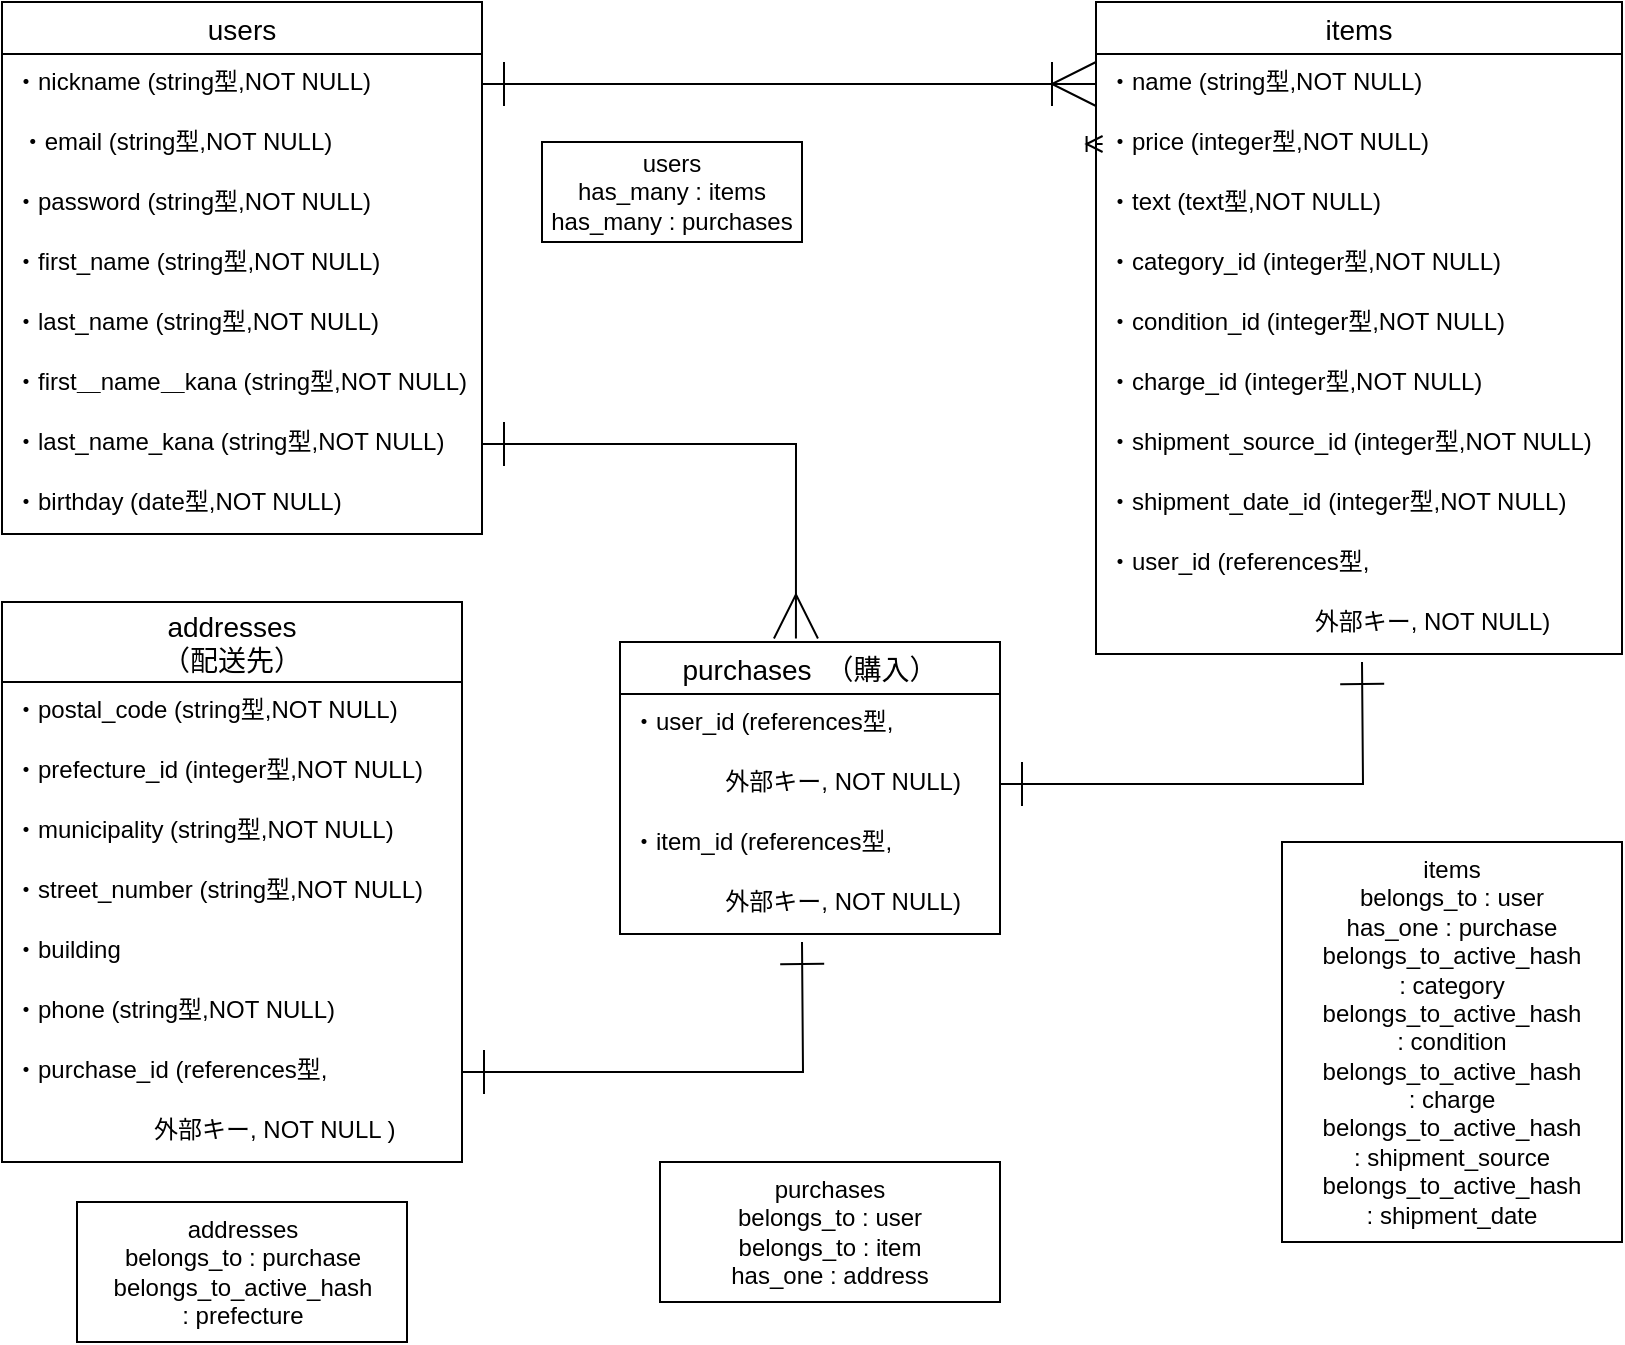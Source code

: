 <mxfile version="13.6.5">
    <diagram id="gNGeRhtpiaK9iOAoSayU" name="ページ1">
        <mxGraphModel dx="934" dy="680" grid="1" gridSize="10" guides="1" tooltips="1" connect="1" arrows="1" fold="1" page="1" pageScale="1" pageWidth="827" pageHeight="1169" math="0" shadow="0">
            <root>
                <mxCell id="0"/>
                <mxCell id="1" parent="0"/>
                <mxCell id="34" value="users" style="swimlane;fontStyle=0;childLayout=stackLayout;horizontal=1;startSize=26;horizontalStack=0;resizeParent=1;resizeParentMax=0;resizeLast=0;collapsible=1;marginBottom=0;align=center;fontSize=14;rounded=0;verticalAlign=middle;" parent="1" vertex="1">
                    <mxGeometry x="10" y="20" width="240" height="266" as="geometry"/>
                </mxCell>
                <mxCell id="35" value="・nickname (string型,NOT NULL)" style="text;strokeColor=none;fillColor=none;spacingLeft=4;spacingRight=4;overflow=hidden;rotatable=0;points=[[0,0.5],[1,0.5]];portConstraint=eastwest;fontSize=12;" parent="34" vertex="1">
                    <mxGeometry y="26" width="240" height="30" as="geometry"/>
                </mxCell>
                <mxCell id="36" value=" ・email (string型,NOT NULL)" style="text;strokeColor=none;fillColor=none;spacingLeft=4;spacingRight=4;overflow=hidden;rotatable=0;points=[[0,0.5],[1,0.5]];portConstraint=eastwest;fontSize=12;" parent="34" vertex="1">
                    <mxGeometry y="56" width="240" height="30" as="geometry"/>
                </mxCell>
                <mxCell id="37" value="・password (string型,NOT NULL)" style="text;strokeColor=none;fillColor=none;spacingLeft=4;spacingRight=4;overflow=hidden;rotatable=0;points=[[0,0.5],[1,0.5]];portConstraint=eastwest;fontSize=12;" parent="34" vertex="1">
                    <mxGeometry y="86" width="240" height="30" as="geometry"/>
                </mxCell>
                <mxCell id="aeNzkKNMsiAdxfWZc97W-39" value="・first_name (string型,NOT NULL)" style="text;strokeColor=none;fillColor=none;spacingLeft=4;spacingRight=4;overflow=hidden;rotatable=0;points=[[0,0.5],[1,0.5]];portConstraint=eastwest;fontSize=12;" parent="34" vertex="1">
                    <mxGeometry y="116" width="240" height="30" as="geometry"/>
                </mxCell>
                <mxCell id="aeNzkKNMsiAdxfWZc97W-40" value="・last_name (string型,NOT NULL)" style="text;strokeColor=none;fillColor=none;spacingLeft=4;spacingRight=4;overflow=hidden;rotatable=0;points=[[0,0.5],[1,0.5]];portConstraint=eastwest;fontSize=12;" parent="34" vertex="1">
                    <mxGeometry y="146" width="240" height="30" as="geometry"/>
                </mxCell>
                <mxCell id="45" value="・first＿name＿kana (string型,NOT NULL)" style="text;strokeColor=none;fillColor=none;spacingLeft=4;spacingRight=4;overflow=hidden;rotatable=0;points=[[0,0.5],[1,0.5]];portConstraint=eastwest;fontSize=12;" parent="34" vertex="1">
                    <mxGeometry y="176" width="240" height="30" as="geometry"/>
                </mxCell>
                <mxCell id="46" value="・last_name_kana (string型,NOT NULL)" style="text;strokeColor=none;fillColor=none;spacingLeft=4;spacingRight=4;overflow=hidden;rotatable=0;points=[[0,0.5],[1,0.5]];portConstraint=eastwest;fontSize=12;" parent="34" vertex="1">
                    <mxGeometry y="206" width="240" height="30" as="geometry"/>
                </mxCell>
                <mxCell id="aeNzkKNMsiAdxfWZc97W-41" value="・birthday (date型,NOT NULL)" style="text;strokeColor=none;fillColor=none;spacingLeft=4;spacingRight=4;overflow=hidden;rotatable=0;points=[[0,0.5],[1,0.5]];portConstraint=eastwest;fontSize=12;" parent="34" vertex="1">
                    <mxGeometry y="236" width="240" height="30" as="geometry"/>
                </mxCell>
                <mxCell id="aeNzkKNMsiAdxfWZc97W-66" style="edgeStyle=orthogonalEdgeStyle;rounded=0;orthogonalLoop=1;jettySize=auto;html=1;exitX=0;exitY=0.5;exitDx=0;exitDy=0;sourcePerimeterSpacing=0;endArrow=ERoneToMany;endFill=0;" parent="1" source="aeNzkKNMsiAdxfWZc97W-45" edge="1">
                    <mxGeometry relative="1" as="geometry">
                        <mxPoint x="560.333" y="91.333" as="targetPoint"/>
                    </mxGeometry>
                </mxCell>
                <mxCell id="aeNzkKNMsiAdxfWZc97W-67" style="edgeStyle=orthogonalEdgeStyle;rounded=0;orthogonalLoop=1;jettySize=auto;html=1;exitX=1;exitY=0.5;exitDx=0;exitDy=0;entryX=0;entryY=0.5;entryDx=0;entryDy=0;sourcePerimeterSpacing=0;endArrow=ERoneToMany;endFill=0;endSize=20;startArrow=ERone;startFill=0;startSize=20;" parent="1" source="35" target="aeNzkKNMsiAdxfWZc97W-44" edge="1">
                    <mxGeometry relative="1" as="geometry"/>
                </mxCell>
                <mxCell id="aeNzkKNMsiAdxfWZc97W-72" value="users&lt;br&gt;has_many : items&lt;br&gt;has_many : purchases" style="whiteSpace=wrap;html=1;align=center;rounded=0;" parent="1" vertex="1">
                    <mxGeometry x="280" y="90" width="130" height="50" as="geometry"/>
                </mxCell>
                <mxCell id="aeNzkKNMsiAdxfWZc97W-74" value="purchases&lt;br&gt;belongs_to : user&lt;br&gt;belongs_to : item&lt;br&gt;has_one : address" style="whiteSpace=wrap;html=1;align=center;rounded=0;" parent="1" vertex="1">
                    <mxGeometry x="339" y="600" width="170" height="70" as="geometry"/>
                </mxCell>
                <mxCell id="aeNzkKNMsiAdxfWZc97W-75" value="addresses&lt;br&gt;belongs_to : purchase&lt;br&gt;belongs_to_active_hash&lt;br&gt;: prefecture" style="whiteSpace=wrap;html=1;align=center;rounded=0;" parent="1" vertex="1">
                    <mxGeometry x="47.5" y="620" width="165" height="70" as="geometry"/>
                </mxCell>
                <mxCell id="aeNzkKNMsiAdxfWZc97W-57" value="addresses&#10;（配送先）" style="swimlane;fontStyle=0;childLayout=stackLayout;horizontal=1;startSize=40;horizontalStack=0;resizeParent=1;resizeParentMax=0;resizeLast=0;collapsible=1;marginBottom=0;align=center;fontSize=14;rounded=0;" parent="1" vertex="1">
                    <mxGeometry x="10" y="320" width="230" height="280" as="geometry"/>
                </mxCell>
                <mxCell id="aeNzkKNMsiAdxfWZc97W-58" value="・postal_code (string型,NOT NULL)" style="text;strokeColor=none;fillColor=none;spacingLeft=4;spacingRight=4;overflow=hidden;rotatable=0;points=[[0,0.5],[1,0.5]];portConstraint=eastwest;fontSize=12;" parent="aeNzkKNMsiAdxfWZc97W-57" vertex="1">
                    <mxGeometry y="40" width="230" height="30" as="geometry"/>
                </mxCell>
                <mxCell id="aeNzkKNMsiAdxfWZc97W-59" value="・prefecture_id (integer型,NOT NULL)" style="text;strokeColor=none;fillColor=none;spacingLeft=4;spacingRight=4;overflow=hidden;rotatable=0;points=[[0,0.5],[1,0.5]];portConstraint=eastwest;fontSize=12;" parent="aeNzkKNMsiAdxfWZc97W-57" vertex="1">
                    <mxGeometry y="70" width="230" height="30" as="geometry"/>
                </mxCell>
                <mxCell id="aeNzkKNMsiAdxfWZc97W-61" value="・municipality (string型,NOT NULL)" style="text;strokeColor=none;fillColor=none;spacingLeft=4;spacingRight=4;overflow=hidden;rotatable=0;points=[[0,0.5],[1,0.5]];portConstraint=eastwest;fontSize=12;" parent="aeNzkKNMsiAdxfWZc97W-57" vertex="1">
                    <mxGeometry y="100" width="230" height="30" as="geometry"/>
                </mxCell>
                <mxCell id="aeNzkKNMsiAdxfWZc97W-62" value="・street_number (string型,NOT NULL)" style="text;strokeColor=none;fillColor=none;spacingLeft=4;spacingRight=4;overflow=hidden;rotatable=0;points=[[0,0.5],[1,0.5]];portConstraint=eastwest;fontSize=12;" parent="aeNzkKNMsiAdxfWZc97W-57" vertex="1">
                    <mxGeometry y="130" width="230" height="30" as="geometry"/>
                </mxCell>
                <mxCell id="aeNzkKNMsiAdxfWZc97W-63" value="・building" style="text;strokeColor=none;fillColor=none;spacingLeft=4;spacingRight=4;overflow=hidden;rotatable=0;points=[[0,0.5],[1,0.5]];portConstraint=eastwest;fontSize=12;" parent="aeNzkKNMsiAdxfWZc97W-57" vertex="1">
                    <mxGeometry y="160" width="230" height="30" as="geometry"/>
                </mxCell>
                <mxCell id="aeNzkKNMsiAdxfWZc97W-60" value="・phone (string型,NOT NULL)" style="text;strokeColor=none;fillColor=none;spacingLeft=4;spacingRight=4;overflow=hidden;rotatable=0;points=[[0,0.5],[1,0.5]];portConstraint=eastwest;fontSize=12;" parent="aeNzkKNMsiAdxfWZc97W-57" vertex="1">
                    <mxGeometry y="190" width="230" height="30" as="geometry"/>
                </mxCell>
                <mxCell id="44" value="・purchase_id (references型," style="text;strokeColor=none;fillColor=none;spacingLeft=4;spacingRight=4;overflow=hidden;rotatable=0;points=[[0,0.5],[1,0.5]];portConstraint=eastwest;fontSize=12;" parent="aeNzkKNMsiAdxfWZc97W-57" vertex="1">
                    <mxGeometry y="220" width="230" height="30" as="geometry"/>
                </mxCell>
                <mxCell id="50" value="                     外部キー, NOT NULL )" style="text;strokeColor=none;fillColor=none;spacingLeft=4;spacingRight=4;overflow=hidden;rotatable=0;points=[[0,0.5],[1,0.5]];portConstraint=eastwest;fontSize=12;" parent="aeNzkKNMsiAdxfWZc97W-57" vertex="1">
                    <mxGeometry y="250" width="230" height="30" as="geometry"/>
                </mxCell>
                <mxCell id="47" style="edgeStyle=orthogonalEdgeStyle;rounded=0;orthogonalLoop=1;jettySize=auto;html=1;exitX=0.5;exitY=1;exitDx=0;exitDy=0;" parent="1" edge="1">
                    <mxGeometry relative="1" as="geometry">
                        <mxPoint x="662" y="480" as="sourcePoint"/>
                        <mxPoint x="662" y="480" as="targetPoint"/>
                    </mxGeometry>
                </mxCell>
                <mxCell id="48" value="items&lt;br&gt;belongs_to : user&lt;br&gt;has_one : purchase&lt;br&gt;belongs_to_active_hash&lt;br&gt;: category&lt;br&gt;belongs_to_active_hash&lt;br&gt;: condition&lt;br&gt;belongs_to_active_hash&lt;br&gt;: charge&lt;br&gt;belongs_to_active_hash&lt;br&gt;: shipment_source&lt;br&gt;belongs_to_active_hash&lt;br&gt;: shipment_date" style="whiteSpace=wrap;html=1;align=center;" parent="1" vertex="1">
                    <mxGeometry x="650" y="440" width="170" height="200" as="geometry"/>
                </mxCell>
                <mxCell id="aeNzkKNMsiAdxfWZc97W-53" value="purchases　（購入）" style="swimlane;fontStyle=0;childLayout=stackLayout;horizontal=1;startSize=26;horizontalStack=0;resizeParent=1;resizeParentMax=0;resizeLast=0;collapsible=1;marginBottom=0;align=center;fontSize=14;rounded=0;" parent="1" vertex="1">
                    <mxGeometry x="319" y="340" width="190" height="146" as="geometry"/>
                </mxCell>
                <mxCell id="aeNzkKNMsiAdxfWZc97W-55" value="・user_id (references型," style="text;strokeColor=none;fillColor=none;spacingLeft=4;spacingRight=4;overflow=hidden;rotatable=0;points=[[0,0.5],[1,0.5]];portConstraint=eastwest;fontSize=12;" parent="aeNzkKNMsiAdxfWZc97W-53" vertex="1">
                    <mxGeometry y="26" width="190" height="30" as="geometry"/>
                </mxCell>
                <mxCell id="aeNzkKNMsiAdxfWZc97W-56" value="              外部キー, NOT NULL)" style="text;strokeColor=none;fillColor=none;spacingLeft=4;spacingRight=4;overflow=hidden;rotatable=0;points=[[0,0.5],[1,0.5]];portConstraint=eastwest;fontSize=12;" parent="aeNzkKNMsiAdxfWZc97W-53" vertex="1">
                    <mxGeometry y="56" width="190" height="30" as="geometry"/>
                </mxCell>
                <mxCell id="56" value="・item_id (references型," style="text;strokeColor=none;fillColor=none;spacingLeft=4;spacingRight=4;overflow=hidden;rotatable=0;points=[[0,0.5],[1,0.5]];portConstraint=eastwest;fontSize=12;" parent="aeNzkKNMsiAdxfWZc97W-53" vertex="1">
                    <mxGeometry y="86" width="190" height="30" as="geometry"/>
                </mxCell>
                <mxCell id="57" value="              外部キー, NOT NULL)" style="text;strokeColor=none;fillColor=none;spacingLeft=4;spacingRight=4;overflow=hidden;rotatable=0;points=[[0,0.5],[1,0.5]];portConstraint=eastwest;fontSize=12;" parent="aeNzkKNMsiAdxfWZc97W-53" vertex="1">
                    <mxGeometry y="116" width="190" height="30" as="geometry"/>
                </mxCell>
                <mxCell id="52" style="edgeStyle=orthogonalEdgeStyle;rounded=0;orthogonalLoop=1;jettySize=auto;html=1;exitX=1;exitY=0.5;exitDx=0;exitDy=0;entryX=0.463;entryY=-0.012;entryDx=0;entryDy=0;entryPerimeter=0;endArrow=ERmany;endFill=0;endSize=20;startArrow=ERone;startFill=0;startSize=20;" parent="1" source="46" target="aeNzkKNMsiAdxfWZc97W-53" edge="1">
                    <mxGeometry relative="1" as="geometry"/>
                </mxCell>
                <mxCell id="54" style="edgeStyle=orthogonalEdgeStyle;rounded=0;orthogonalLoop=1;jettySize=auto;html=1;exitX=1;exitY=0.5;exitDx=0;exitDy=0;startArrow=ERone;startFill=0;startSize=20;endArrow=ERone;endFill=0;endSize=20;" parent="1" source="aeNzkKNMsiAdxfWZc97W-56" edge="1">
                    <mxGeometry relative="1" as="geometry">
                        <mxPoint x="690" y="350" as="targetPoint"/>
                    </mxGeometry>
                </mxCell>
                <mxCell id="58" style="edgeStyle=orthogonalEdgeStyle;rounded=0;orthogonalLoop=1;jettySize=auto;html=1;exitX=1;exitY=0.5;exitDx=0;exitDy=0;endArrow=ERone;endFill=0;startArrow=ERone;startFill=0;endSize=20;startSize=20;" parent="1" source="44" edge="1">
                    <mxGeometry relative="1" as="geometry">
                        <mxPoint x="410" y="490" as="targetPoint"/>
                    </mxGeometry>
                </mxCell>
                <mxCell id="aeNzkKNMsiAdxfWZc97W-43" value="items" style="swimlane;fontStyle=0;childLayout=stackLayout;horizontal=1;startSize=26;horizontalStack=0;resizeParent=1;resizeParentMax=0;resizeLast=0;collapsible=1;marginBottom=0;align=center;fontSize=14;rounded=0;" parent="1" vertex="1">
                    <mxGeometry x="557" y="20" width="263" height="326" as="geometry"/>
                </mxCell>
                <mxCell id="aeNzkKNMsiAdxfWZc97W-44" value="・name (string型,NOT NULL)" style="text;strokeColor=none;fillColor=none;spacingLeft=4;spacingRight=4;overflow=hidden;rotatable=0;points=[[0,0.5],[1,0.5]];portConstraint=eastwest;fontSize=12;" parent="aeNzkKNMsiAdxfWZc97W-43" vertex="1">
                    <mxGeometry y="26" width="263" height="30" as="geometry"/>
                </mxCell>
                <mxCell id="aeNzkKNMsiAdxfWZc97W-45" value="・price (integer型,NOT NULL)" style="text;strokeColor=none;fillColor=none;spacingLeft=4;spacingRight=4;overflow=hidden;rotatable=0;points=[[0,0.5],[1,0.5]];portConstraint=eastwest;fontSize=12;" parent="aeNzkKNMsiAdxfWZc97W-43" vertex="1">
                    <mxGeometry y="56" width="263" height="30" as="geometry"/>
                </mxCell>
                <mxCell id="49" value="・text (text型,NOT NULL)" style="text;strokeColor=none;fillColor=none;spacingLeft=4;spacingRight=4;overflow=hidden;rotatable=0;points=[[0,0.5],[1,0.5]];portConstraint=eastwest;fontSize=12;" parent="aeNzkKNMsiAdxfWZc97W-43" vertex="1">
                    <mxGeometry y="86" width="263" height="30" as="geometry"/>
                </mxCell>
                <mxCell id="aeNzkKNMsiAdxfWZc97W-47" value="・category_id (integer型,NOT NULL)" style="text;strokeColor=none;fillColor=none;spacingLeft=4;spacingRight=4;overflow=hidden;rotatable=0;points=[[0,0.5],[1,0.5]];portConstraint=eastwest;fontSize=12;" parent="aeNzkKNMsiAdxfWZc97W-43" vertex="1">
                    <mxGeometry y="116" width="263" height="30" as="geometry"/>
                </mxCell>
                <mxCell id="aeNzkKNMsiAdxfWZc97W-49" value="・condition_id (integer型,NOT NULL)" style="text;strokeColor=none;fillColor=none;spacingLeft=4;spacingRight=4;overflow=hidden;rotatable=0;points=[[0,0.5],[1,0.5]];portConstraint=eastwest;fontSize=12;" parent="aeNzkKNMsiAdxfWZc97W-43" vertex="1">
                    <mxGeometry y="146" width="263" height="30" as="geometry"/>
                </mxCell>
                <mxCell id="aeNzkKNMsiAdxfWZc97W-50" value="・charge_id (integer型,NOT NULL)" style="text;strokeColor=none;fillColor=none;spacingLeft=4;spacingRight=4;overflow=hidden;rotatable=0;points=[[0,0.5],[1,0.5]];portConstraint=eastwest;fontSize=12;" parent="aeNzkKNMsiAdxfWZc97W-43" vertex="1">
                    <mxGeometry y="176" width="263" height="30" as="geometry"/>
                </mxCell>
                <mxCell id="aeNzkKNMsiAdxfWZc97W-51" value="・shipment_source_id (integer型,NOT NULL)" style="text;strokeColor=none;fillColor=none;spacingLeft=4;spacingRight=4;overflow=hidden;rotatable=0;points=[[0,0.5],[1,0.5]];portConstraint=eastwest;fontSize=12;" parent="aeNzkKNMsiAdxfWZc97W-43" vertex="1">
                    <mxGeometry y="206" width="263" height="30" as="geometry"/>
                </mxCell>
                <mxCell id="aeNzkKNMsiAdxfWZc97W-52" value="・shipment_date_id (integer型,NOT NULL)" style="text;strokeColor=none;fillColor=none;spacingLeft=4;spacingRight=4;overflow=hidden;rotatable=0;points=[[0,0.5],[1,0.5]];portConstraint=eastwest;fontSize=12;" parent="aeNzkKNMsiAdxfWZc97W-43" vertex="1">
                    <mxGeometry y="236" width="263" height="30" as="geometry"/>
                </mxCell>
                <mxCell id="aeNzkKNMsiAdxfWZc97W-46" value="・user_id (references型," style="text;strokeColor=none;fillColor=none;spacingLeft=4;spacingRight=4;overflow=hidden;rotatable=0;points=[[0,0.5],[1,0.5]];portConstraint=eastwest;fontSize=12;" parent="aeNzkKNMsiAdxfWZc97W-43" vertex="1">
                    <mxGeometry y="266" width="263" height="30" as="geometry"/>
                </mxCell>
                <mxCell id="51" value="                               外部キー, NOT NULL)" style="text;strokeColor=none;fillColor=none;spacingLeft=4;spacingRight=4;overflow=hidden;rotatable=0;points=[[0,0.5],[1,0.5]];portConstraint=eastwest;fontSize=12;" parent="aeNzkKNMsiAdxfWZc97W-43" vertex="1">
                    <mxGeometry y="296" width="263" height="30" as="geometry"/>
                </mxCell>
            </root>
        </mxGraphModel>
    </diagram>
</mxfile>